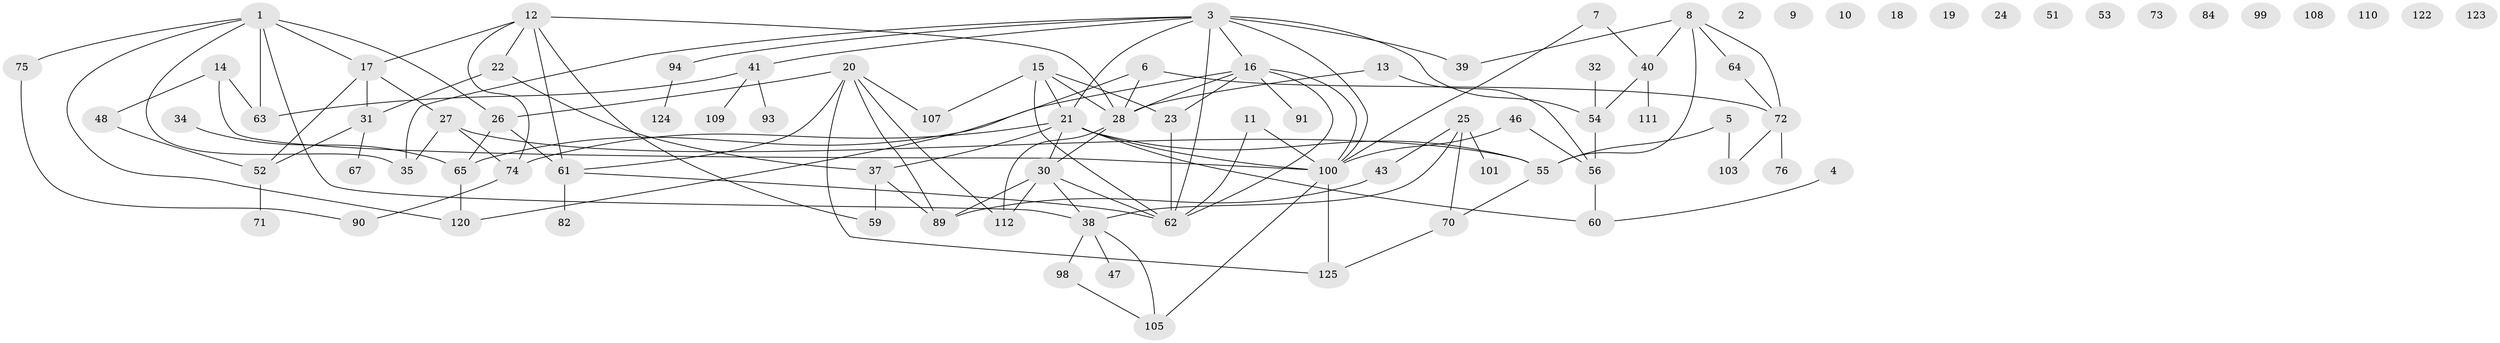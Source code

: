 // original degree distribution, {4: 0.176, 0: 0.112, 2: 0.216, 3: 0.248, 6: 0.032, 1: 0.16, 5: 0.04, 7: 0.016}
// Generated by graph-tools (version 1.1) at 2025/41/03/06/25 10:41:23]
// undirected, 87 vertices, 121 edges
graph export_dot {
graph [start="1"]
  node [color=gray90,style=filled];
  1 [super="+96"];
  2;
  3 [super="+42"];
  4 [super="+106"];
  5;
  6;
  7;
  8 [super="+79"];
  9;
  10;
  11;
  12 [super="+85"];
  13;
  14 [super="+88"];
  15 [super="+36"];
  16 [super="+33"];
  17 [super="+50"];
  18;
  19;
  20 [super="+80"];
  21 [super="+66"];
  22 [super="+29"];
  23;
  24;
  25 [super="+45"];
  26 [super="+95"];
  27 [super="+92"];
  28 [super="+83"];
  30 [super="+102"];
  31 [super="+49"];
  32;
  34 [super="+69"];
  35 [super="+116"];
  37 [super="+87"];
  38 [super="+44"];
  39;
  40 [super="+117"];
  41 [super="+68"];
  43 [super="+119"];
  46;
  47;
  48;
  51;
  52 [super="+86"];
  53;
  54 [super="+58"];
  55 [super="+57"];
  56 [super="+81"];
  59;
  60;
  61 [super="+118"];
  62 [super="+97"];
  63 [super="+77"];
  64;
  65 [super="+113"];
  67;
  70 [super="+121"];
  71;
  72 [super="+78"];
  73;
  74;
  75;
  76;
  82;
  84;
  89;
  90;
  91;
  93;
  94;
  98;
  99;
  100 [super="+104"];
  101;
  103 [super="+115"];
  105;
  107;
  108;
  109;
  110 [super="+114"];
  111;
  112;
  120;
  122;
  123;
  124;
  125;
  1 -- 26;
  1 -- 75;
  1 -- 35;
  1 -- 17;
  1 -- 38;
  1 -- 120;
  1 -- 63;
  3 -- 94;
  3 -- 54;
  3 -- 35;
  3 -- 16;
  3 -- 100;
  3 -- 21;
  3 -- 39;
  3 -- 41;
  3 -- 62;
  4 -- 60;
  5 -- 55;
  5 -- 103;
  6 -- 120;
  6 -- 72;
  6 -- 28;
  7 -- 100;
  7 -- 40;
  8 -- 39;
  8 -- 40;
  8 -- 64;
  8 -- 72;
  8 -- 55;
  11 -- 62;
  11 -- 100;
  12 -- 28;
  12 -- 59;
  12 -- 61;
  12 -- 74;
  12 -- 22;
  12 -- 17;
  13 -- 28;
  13 -- 56;
  14 -- 100;
  14 -- 48;
  14 -- 63;
  15 -- 23;
  15 -- 62;
  15 -- 21;
  15 -- 107;
  15 -- 28;
  16 -- 100;
  16 -- 65;
  16 -- 23;
  16 -- 91;
  16 -- 28;
  16 -- 62;
  17 -- 27;
  17 -- 31;
  17 -- 52;
  20 -- 89;
  20 -- 107;
  20 -- 125;
  20 -- 112;
  20 -- 26;
  20 -- 61;
  21 -- 37;
  21 -- 60;
  21 -- 74;
  21 -- 100;
  21 -- 30;
  21 -- 55;
  22 -- 37;
  22 -- 31;
  23 -- 62;
  25 -- 101;
  25 -- 70;
  25 -- 43;
  25 -- 38;
  26 -- 61;
  26 -- 65;
  27 -- 74;
  27 -- 55;
  27 -- 35;
  28 -- 112;
  28 -- 30;
  30 -- 89;
  30 -- 112;
  30 -- 62;
  30 -- 38;
  31 -- 67;
  31 -- 52;
  32 -- 54;
  34 -- 65;
  37 -- 59;
  37 -- 89;
  38 -- 47;
  38 -- 105;
  38 -- 98;
  40 -- 111;
  40 -- 54;
  41 -- 109;
  41 -- 63;
  41 -- 93;
  43 -- 89;
  46 -- 100;
  46 -- 56;
  48 -- 52;
  52 -- 71;
  54 -- 56;
  55 -- 70;
  56 -- 60;
  61 -- 82;
  61 -- 62;
  64 -- 72;
  65 -- 120;
  70 -- 125;
  72 -- 76;
  72 -- 103;
  74 -- 90;
  75 -- 90;
  94 -- 124;
  98 -- 105;
  100 -- 125;
  100 -- 105;
}
